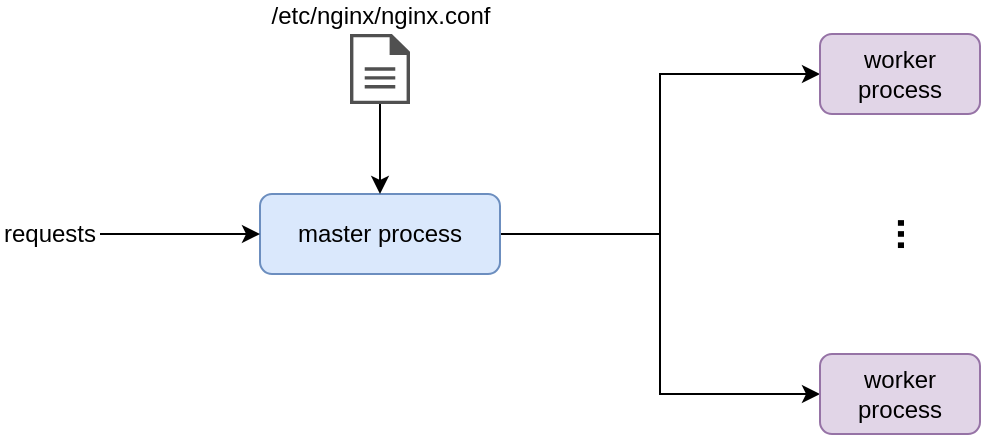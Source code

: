 <mxfile version="13.6.6" type="github">
  <diagram id="HJ2os_b6UXQvJgUwFV0n" name="Page-1">
    <mxGraphModel dx="674" dy="725" grid="1" gridSize="10" guides="1" tooltips="1" connect="1" arrows="1" fold="1" page="1" pageScale="1" pageWidth="827" pageHeight="1169" math="0" shadow="0">
      <root>
        <mxCell id="0" />
        <mxCell id="1" parent="0" />
        <mxCell id="L-p2Dqa3B5VcgnsNuRlt-30" style="edgeStyle=orthogonalEdgeStyle;rounded=0;orthogonalLoop=1;jettySize=auto;html=1;entryX=0;entryY=0.5;entryDx=0;entryDy=0;fontSize=12;" edge="1" parent="1" source="L-p2Dqa3B5VcgnsNuRlt-2" target="L-p2Dqa3B5VcgnsNuRlt-3">
          <mxGeometry relative="1" as="geometry" />
        </mxCell>
        <mxCell id="L-p2Dqa3B5VcgnsNuRlt-32" style="edgeStyle=orthogonalEdgeStyle;rounded=0;orthogonalLoop=1;jettySize=auto;html=1;entryX=0;entryY=0.5;entryDx=0;entryDy=0;fontSize=12;" edge="1" parent="1" source="L-p2Dqa3B5VcgnsNuRlt-2" target="L-p2Dqa3B5VcgnsNuRlt-4">
          <mxGeometry relative="1" as="geometry" />
        </mxCell>
        <mxCell id="L-p2Dqa3B5VcgnsNuRlt-2" value="master process" style="rounded=1;whiteSpace=wrap;html=1;fillColor=#dae8fc;strokeColor=#6c8ebf;" vertex="1" parent="1">
          <mxGeometry x="200" y="160" width="120" height="40" as="geometry" />
        </mxCell>
        <mxCell id="L-p2Dqa3B5VcgnsNuRlt-3" value="worker process" style="rounded=1;whiteSpace=wrap;html=1;fillColor=#e1d5e7;strokeColor=#9673a6;" vertex="1" parent="1">
          <mxGeometry x="480" y="80" width="80" height="40" as="geometry" />
        </mxCell>
        <mxCell id="L-p2Dqa3B5VcgnsNuRlt-4" value="worker process" style="rounded=1;whiteSpace=wrap;html=1;fillColor=#e1d5e7;strokeColor=#9673a6;" vertex="1" parent="1">
          <mxGeometry x="480" y="240" width="80" height="40" as="geometry" />
        </mxCell>
        <mxCell id="L-p2Dqa3B5VcgnsNuRlt-18" style="edgeStyle=orthogonalEdgeStyle;rounded=0;orthogonalLoop=1;jettySize=auto;html=1;entryX=0.5;entryY=0;entryDx=0;entryDy=0;" edge="1" parent="1" source="L-p2Dqa3B5VcgnsNuRlt-17" target="L-p2Dqa3B5VcgnsNuRlt-2">
          <mxGeometry relative="1" as="geometry" />
        </mxCell>
        <mxCell id="L-p2Dqa3B5VcgnsNuRlt-17" value="/etc/nginx/nginx.conf" style="pointerEvents=1;shadow=0;dashed=0;html=1;strokeColor=none;fillColor=#505050;labelPosition=center;verticalLabelPosition=top;verticalAlign=bottom;outlineConnect=0;align=center;shape=mxgraph.office.concepts.document;" vertex="1" parent="1">
          <mxGeometry x="245" y="80" width="30" height="35" as="geometry" />
        </mxCell>
        <mxCell id="L-p2Dqa3B5VcgnsNuRlt-26" style="edgeStyle=orthogonalEdgeStyle;rounded=0;orthogonalLoop=1;jettySize=auto;html=1;entryX=0;entryY=0.5;entryDx=0;entryDy=0;fontSize=20;exitX=1;exitY=0.5;exitDx=0;exitDy=0;" edge="1" parent="1" source="L-p2Dqa3B5VcgnsNuRlt-25" target="L-p2Dqa3B5VcgnsNuRlt-2">
          <mxGeometry relative="1" as="geometry">
            <mxPoint x="130" y="150" as="sourcePoint" />
          </mxGeometry>
        </mxCell>
        <mxCell id="L-p2Dqa3B5VcgnsNuRlt-25" value="requests" style="text;html=1;strokeColor=none;fillColor=none;align=center;verticalAlign=middle;whiteSpace=wrap;rounded=0;fontSize=12;fontStyle=0" vertex="1" parent="1">
          <mxGeometry x="70" y="170" width="50" height="20" as="geometry" />
        </mxCell>
        <mxCell id="L-p2Dqa3B5VcgnsNuRlt-33" value="..." style="text;html=1;strokeColor=none;fillColor=none;align=center;verticalAlign=middle;whiteSpace=wrap;rounded=0;fontSize=20;horizontal=0;fontStyle=1" vertex="1" parent="1">
          <mxGeometry x="494" y="170" width="40" height="20" as="geometry" />
        </mxCell>
      </root>
    </mxGraphModel>
  </diagram>
</mxfile>
